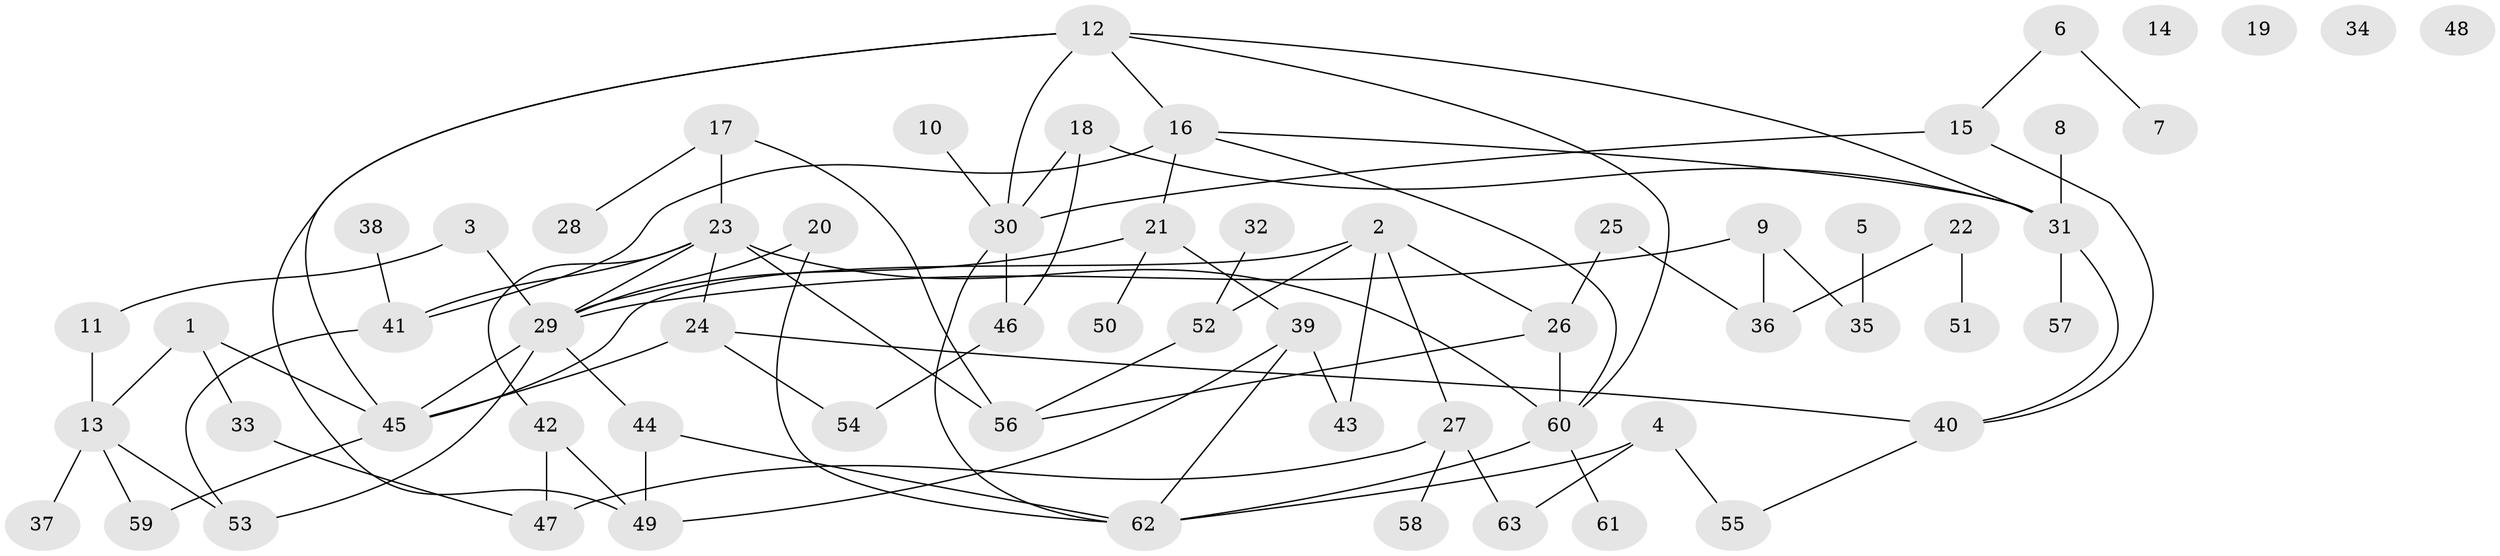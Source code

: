 // Generated by graph-tools (version 1.1) at 2025/49/03/09/25 03:49:10]
// undirected, 63 vertices, 90 edges
graph export_dot {
graph [start="1"]
  node [color=gray90,style=filled];
  1;
  2;
  3;
  4;
  5;
  6;
  7;
  8;
  9;
  10;
  11;
  12;
  13;
  14;
  15;
  16;
  17;
  18;
  19;
  20;
  21;
  22;
  23;
  24;
  25;
  26;
  27;
  28;
  29;
  30;
  31;
  32;
  33;
  34;
  35;
  36;
  37;
  38;
  39;
  40;
  41;
  42;
  43;
  44;
  45;
  46;
  47;
  48;
  49;
  50;
  51;
  52;
  53;
  54;
  55;
  56;
  57;
  58;
  59;
  60;
  61;
  62;
  63;
  1 -- 13;
  1 -- 33;
  1 -- 45;
  2 -- 26;
  2 -- 27;
  2 -- 43;
  2 -- 45;
  2 -- 52;
  3 -- 11;
  3 -- 29;
  4 -- 55;
  4 -- 62;
  4 -- 63;
  5 -- 35;
  6 -- 7;
  6 -- 15;
  8 -- 31;
  9 -- 29;
  9 -- 35;
  9 -- 36;
  10 -- 30;
  11 -- 13;
  12 -- 16;
  12 -- 30;
  12 -- 31;
  12 -- 45;
  12 -- 49;
  12 -- 60;
  13 -- 37;
  13 -- 53;
  13 -- 59;
  15 -- 30;
  15 -- 40;
  16 -- 21;
  16 -- 31;
  16 -- 41;
  16 -- 60;
  17 -- 23;
  17 -- 28;
  17 -- 56;
  18 -- 30;
  18 -- 31;
  18 -- 46;
  20 -- 29;
  20 -- 62;
  21 -- 29;
  21 -- 39;
  21 -- 50;
  22 -- 36;
  22 -- 51;
  23 -- 24;
  23 -- 29;
  23 -- 41;
  23 -- 42;
  23 -- 56;
  23 -- 60;
  24 -- 40;
  24 -- 45;
  24 -- 54;
  25 -- 26;
  25 -- 36;
  26 -- 56;
  26 -- 60;
  27 -- 47;
  27 -- 58;
  27 -- 63;
  29 -- 44;
  29 -- 45;
  29 -- 53;
  30 -- 46;
  30 -- 62;
  31 -- 40;
  31 -- 57;
  32 -- 52;
  33 -- 47;
  38 -- 41;
  39 -- 43;
  39 -- 49;
  39 -- 62;
  40 -- 55;
  41 -- 53;
  42 -- 47;
  42 -- 49;
  44 -- 49;
  44 -- 62;
  45 -- 59;
  46 -- 54;
  52 -- 56;
  60 -- 61;
  60 -- 62;
}
